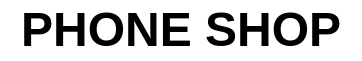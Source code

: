 <mxfile version="13.7.8" type="github"><diagram id="WSJjPfpiGM5AiAseMgxV" name="Page-1"><mxGraphModel dx="1038" dy="556" grid="1" gridSize="10" guides="1" tooltips="1" connect="1" arrows="1" fold="1" page="1" pageScale="1" pageWidth="850" pageHeight="1100" math="0" shadow="0"><root><mxCell id="0"/><mxCell id="1" parent="0"/><mxCell id="3hDtpNKEOq-sPra5qPqV-1" value="&lt;b&gt;&lt;font style=&quot;font-size: 24px&quot;&gt;PHONE SHOP&lt;/font&gt;&lt;/b&gt;" style="text;html=1;align=center;verticalAlign=middle;resizable=0;points=[];autosize=1;" vertex="1" parent="1"><mxGeometry x="335" y="20" width="180" height="20" as="geometry"/></mxCell></root></mxGraphModel></diagram></mxfile>